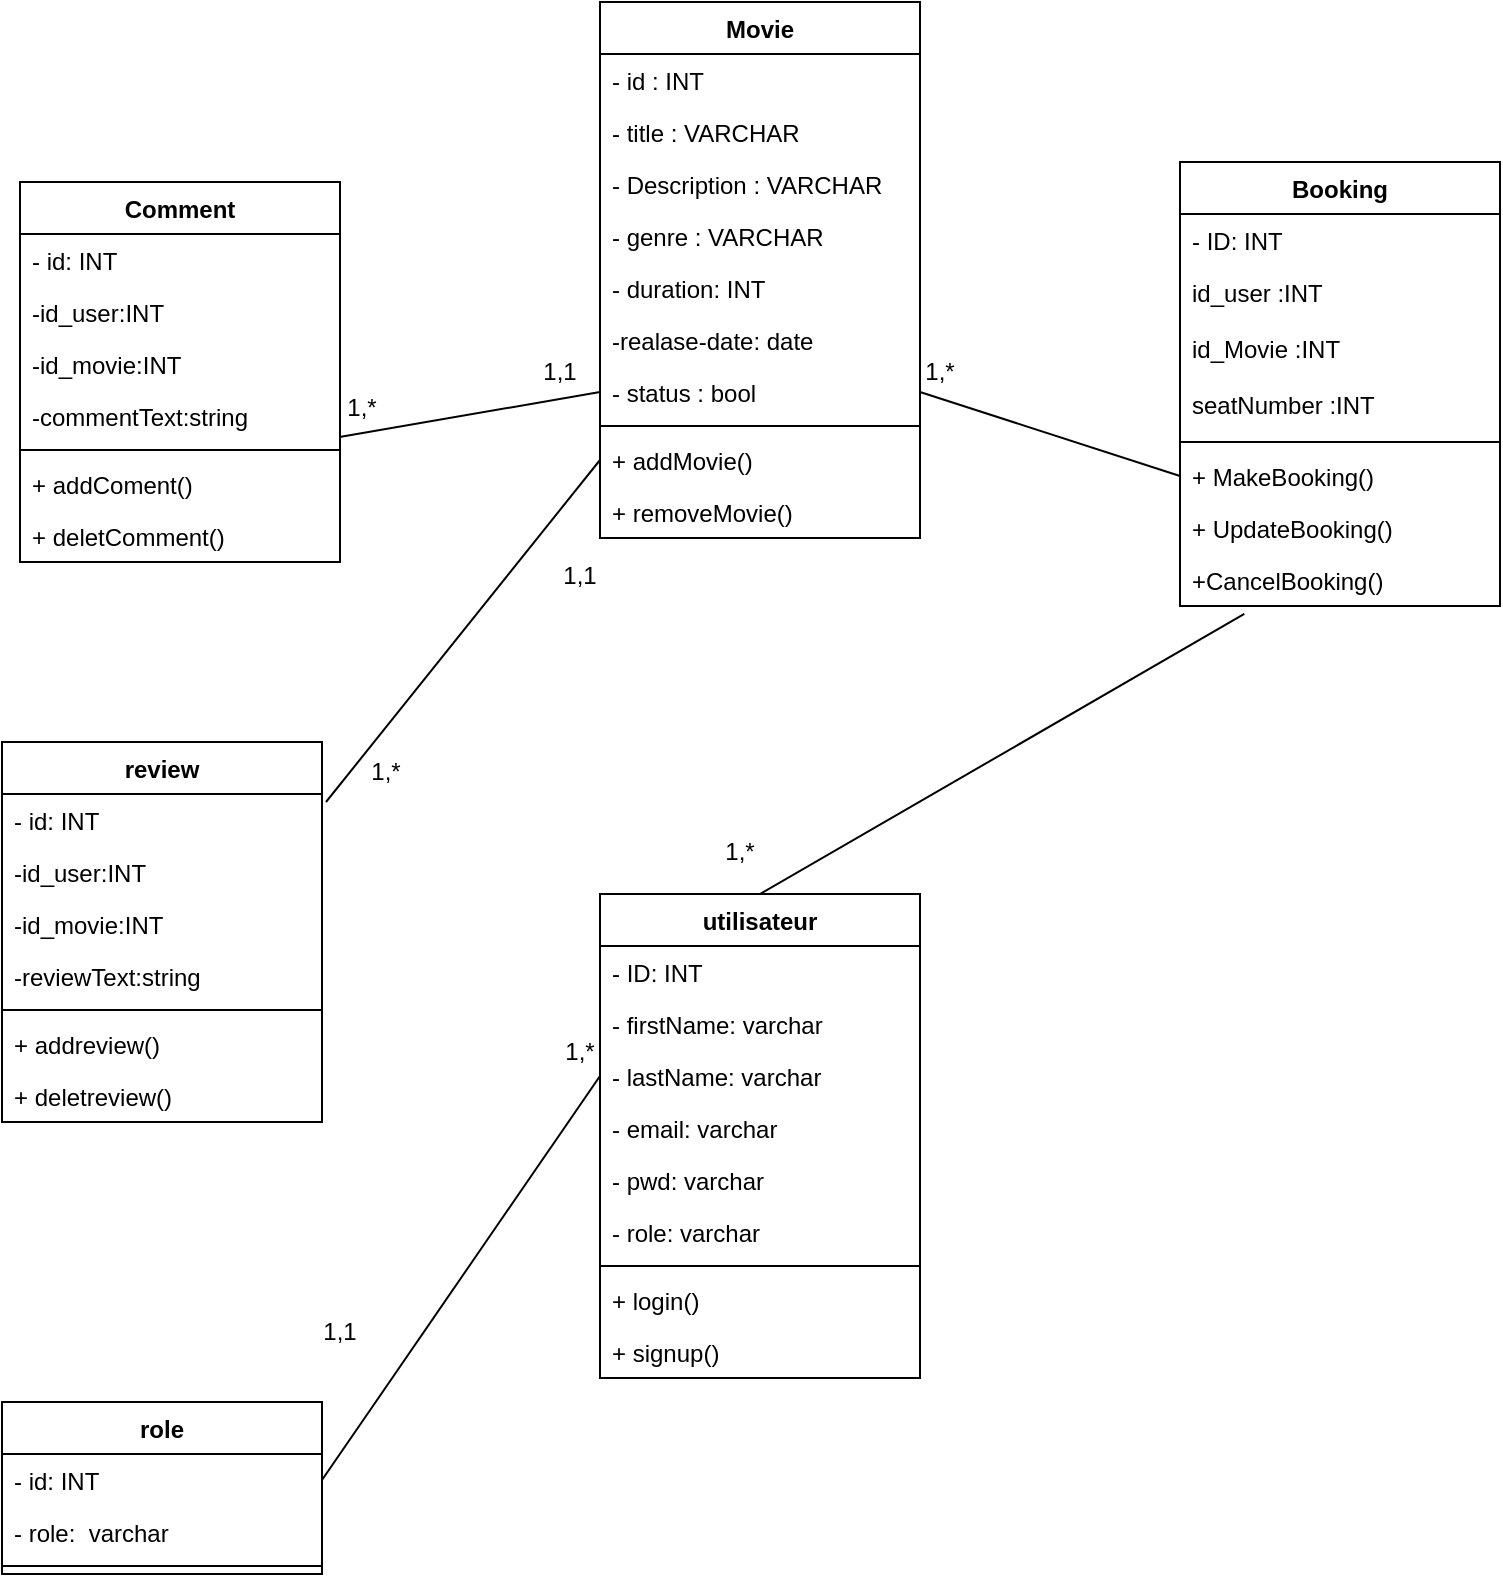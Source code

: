 <mxfile>
    <diagram id="zXjNQNi_2_-xTX7OGzYJ" name="Page-1">
        <mxGraphModel dx="839" dy="619" grid="1" gridSize="10" guides="1" tooltips="1" connect="1" arrows="1" fold="1" page="1" pageScale="1" pageWidth="850" pageHeight="1100" math="0" shadow="0">
            <root>
                <mxCell id="0"/>
                <mxCell id="1" parent="0"/>
                <mxCell id="64" value="utilisateur" style="swimlane;fontStyle=1;align=center;verticalAlign=top;childLayout=stackLayout;horizontal=1;startSize=26;horizontalStack=0;resizeParent=1;resizeParentMax=0;resizeLast=0;collapsible=1;marginBottom=0;" parent="1" vertex="1">
                    <mxGeometry x="310" y="486" width="160" height="242" as="geometry"/>
                </mxCell>
                <mxCell id="65" value="- ID: INT" style="text;strokeColor=none;fillColor=none;align=left;verticalAlign=top;spacingLeft=4;spacingRight=4;overflow=hidden;rotatable=0;points=[[0,0.5],[1,0.5]];portConstraint=eastwest;" parent="64" vertex="1">
                    <mxGeometry y="26" width="160" height="26" as="geometry"/>
                </mxCell>
                <mxCell id="66" value="- firstName: varchar" style="text;strokeColor=none;fillColor=none;align=left;verticalAlign=top;spacingLeft=4;spacingRight=4;overflow=hidden;rotatable=0;points=[[0,0.5],[1,0.5]];portConstraint=eastwest;" parent="64" vertex="1">
                    <mxGeometry y="52" width="160" height="26" as="geometry"/>
                </mxCell>
                <mxCell id="67" value="- lastName: varchar" style="text;strokeColor=none;fillColor=none;align=left;verticalAlign=top;spacingLeft=4;spacingRight=4;overflow=hidden;rotatable=0;points=[[0,0.5],[1,0.5]];portConstraint=eastwest;" parent="64" vertex="1">
                    <mxGeometry y="78" width="160" height="26" as="geometry"/>
                </mxCell>
                <mxCell id="68" value="- email: varchar" style="text;strokeColor=none;fillColor=none;align=left;verticalAlign=top;spacingLeft=4;spacingRight=4;overflow=hidden;rotatable=0;points=[[0,0.5],[1,0.5]];portConstraint=eastwest;" parent="64" vertex="1">
                    <mxGeometry y="104" width="160" height="26" as="geometry"/>
                </mxCell>
                <mxCell id="69" value="- pwd: varchar" style="text;strokeColor=none;fillColor=none;align=left;verticalAlign=top;spacingLeft=4;spacingRight=4;overflow=hidden;rotatable=0;points=[[0,0.5],[1,0.5]];portConstraint=eastwest;" parent="64" vertex="1">
                    <mxGeometry y="130" width="160" height="26" as="geometry"/>
                </mxCell>
                <mxCell id="70" value="- role: varchar" style="text;strokeColor=none;fillColor=none;align=left;verticalAlign=top;spacingLeft=4;spacingRight=4;overflow=hidden;rotatable=0;points=[[0,0.5],[1,0.5]];portConstraint=eastwest;" parent="64" vertex="1">
                    <mxGeometry y="156" width="160" height="26" as="geometry"/>
                </mxCell>
                <mxCell id="71" value="" style="line;strokeWidth=1;fillColor=none;align=left;verticalAlign=middle;spacingTop=-1;spacingLeft=3;spacingRight=3;rotatable=0;labelPosition=right;points=[];portConstraint=eastwest;strokeColor=inherit;" parent="64" vertex="1">
                    <mxGeometry y="182" width="160" height="8" as="geometry"/>
                </mxCell>
                <mxCell id="72" value="+ login()" style="text;strokeColor=none;fillColor=none;align=left;verticalAlign=top;spacingLeft=4;spacingRight=4;overflow=hidden;rotatable=0;points=[[0,0.5],[1,0.5]];portConstraint=eastwest;" parent="64" vertex="1">
                    <mxGeometry y="190" width="160" height="26" as="geometry"/>
                </mxCell>
                <mxCell id="73" value="+ signup()" style="text;strokeColor=none;fillColor=none;align=left;verticalAlign=top;spacingLeft=4;spacingRight=4;overflow=hidden;rotatable=0;points=[[0,0.5],[1,0.5]];portConstraint=eastwest;" parent="64" vertex="1">
                    <mxGeometry y="216" width="160" height="26" as="geometry"/>
                </mxCell>
                <mxCell id="74" value="Movie" style="swimlane;fontStyle=1;align=center;verticalAlign=top;childLayout=stackLayout;horizontal=1;startSize=26;horizontalStack=0;resizeParent=1;resizeParentMax=0;resizeLast=0;collapsible=1;marginBottom=0;" parent="1" vertex="1">
                    <mxGeometry x="310" y="40" width="160" height="268" as="geometry"/>
                </mxCell>
                <mxCell id="75" value="- id : INT" style="text;strokeColor=none;fillColor=none;align=left;verticalAlign=top;spacingLeft=4;spacingRight=4;overflow=hidden;rotatable=0;points=[[0,0.5],[1,0.5]];portConstraint=eastwest;" parent="74" vertex="1">
                    <mxGeometry y="26" width="160" height="26" as="geometry"/>
                </mxCell>
                <mxCell id="76" value="- title : VARCHAR" style="text;strokeColor=none;fillColor=none;align=left;verticalAlign=top;spacingLeft=4;spacingRight=4;overflow=hidden;rotatable=0;points=[[0,0.5],[1,0.5]];portConstraint=eastwest;" parent="74" vertex="1">
                    <mxGeometry y="52" width="160" height="26" as="geometry"/>
                </mxCell>
                <mxCell id="77" value="- Description : VARCHAR" style="text;strokeColor=none;fillColor=none;align=left;verticalAlign=top;spacingLeft=4;spacingRight=4;overflow=hidden;rotatable=0;points=[[0,0.5],[1,0.5]];portConstraint=eastwest;" parent="74" vertex="1">
                    <mxGeometry y="78" width="160" height="26" as="geometry"/>
                </mxCell>
                <mxCell id="78" value="- genre : VARCHAR" style="text;strokeColor=none;fillColor=none;align=left;verticalAlign=top;spacingLeft=4;spacingRight=4;overflow=hidden;rotatable=0;points=[[0,0.5],[1,0.5]];portConstraint=eastwest;" parent="74" vertex="1">
                    <mxGeometry y="104" width="160" height="26" as="geometry"/>
                </mxCell>
                <mxCell id="79" value="- duration: INT" style="text;strokeColor=none;fillColor=none;align=left;verticalAlign=top;spacingLeft=4;spacingRight=4;overflow=hidden;rotatable=0;points=[[0,0.5],[1,0.5]];portConstraint=eastwest;" parent="74" vertex="1">
                    <mxGeometry y="130" width="160" height="26" as="geometry"/>
                </mxCell>
                <mxCell id="80" value="-realase-date: date" style="text;strokeColor=none;fillColor=none;align=left;verticalAlign=top;spacingLeft=4;spacingRight=4;overflow=hidden;rotatable=0;points=[[0,0.5],[1,0.5]];portConstraint=eastwest;" parent="74" vertex="1">
                    <mxGeometry y="156" width="160" height="26" as="geometry"/>
                </mxCell>
                <mxCell id="81" value="- status : bool" style="text;strokeColor=none;fillColor=none;align=left;verticalAlign=top;spacingLeft=4;spacingRight=4;overflow=hidden;rotatable=0;points=[[0,0.5],[1,0.5]];portConstraint=eastwest;" parent="74" vertex="1">
                    <mxGeometry y="182" width="160" height="26" as="geometry"/>
                </mxCell>
                <mxCell id="82" value="" style="line;strokeWidth=1;fillColor=none;align=left;verticalAlign=middle;spacingTop=-1;spacingLeft=3;spacingRight=3;rotatable=0;labelPosition=right;points=[];portConstraint=eastwest;strokeColor=inherit;" parent="74" vertex="1">
                    <mxGeometry y="208" width="160" height="8" as="geometry"/>
                </mxCell>
                <mxCell id="83" value="+ addMovie()" style="text;strokeColor=none;fillColor=none;align=left;verticalAlign=top;spacingLeft=4;spacingRight=4;overflow=hidden;rotatable=0;points=[[0,0.5],[1,0.5]];portConstraint=eastwest;" parent="74" vertex="1">
                    <mxGeometry y="216" width="160" height="26" as="geometry"/>
                </mxCell>
                <mxCell id="84" value="+ removeMovie()" style="text;strokeColor=none;fillColor=none;align=left;verticalAlign=top;spacingLeft=4;spacingRight=4;overflow=hidden;rotatable=0;points=[[0,0.5],[1,0.5]];portConstraint=eastwest;" parent="74" vertex="1">
                    <mxGeometry y="242" width="160" height="26" as="geometry"/>
                </mxCell>
                <mxCell id="85" value="Booking" style="swimlane;fontStyle=1;align=center;verticalAlign=top;childLayout=stackLayout;horizontal=1;startSize=26;horizontalStack=0;resizeParent=1;resizeParentMax=0;resizeLast=0;collapsible=1;marginBottom=0;" parent="1" vertex="1">
                    <mxGeometry x="600" y="120" width="160" height="222" as="geometry"/>
                </mxCell>
                <mxCell id="86" value="- ID: INT" style="text;strokeColor=none;fillColor=none;align=left;verticalAlign=top;spacingLeft=4;spacingRight=4;overflow=hidden;rotatable=0;points=[[0,0.5],[1,0.5]];portConstraint=eastwest;" parent="85" vertex="1">
                    <mxGeometry y="26" width="160" height="26" as="geometry"/>
                </mxCell>
                <mxCell id="87" value="id_user :INT" style="text;strokeColor=none;fillColor=none;align=left;verticalAlign=top;spacingLeft=4;spacingRight=4;overflow=hidden;rotatable=0;points=[[0,0.5],[1,0.5]];portConstraint=eastwest;" parent="85" vertex="1">
                    <mxGeometry y="52" width="160" height="28" as="geometry"/>
                </mxCell>
                <mxCell id="88" value="id_Movie :INT" style="text;strokeColor=none;fillColor=none;align=left;verticalAlign=top;spacingLeft=4;spacingRight=4;overflow=hidden;rotatable=0;points=[[0,0.5],[1,0.5]];portConstraint=eastwest;" parent="85" vertex="1">
                    <mxGeometry y="80" width="160" height="28" as="geometry"/>
                </mxCell>
                <mxCell id="89" value="seatNumber :INT" style="text;strokeColor=none;fillColor=none;align=left;verticalAlign=top;spacingLeft=4;spacingRight=4;overflow=hidden;rotatable=0;points=[[0,0.5],[1,0.5]];portConstraint=eastwest;" parent="85" vertex="1">
                    <mxGeometry y="108" width="160" height="28" as="geometry"/>
                </mxCell>
                <mxCell id="90" value="" style="line;strokeWidth=1;fillColor=none;align=left;verticalAlign=middle;spacingTop=-1;spacingLeft=3;spacingRight=3;rotatable=0;labelPosition=right;points=[];portConstraint=eastwest;strokeColor=inherit;" parent="85" vertex="1">
                    <mxGeometry y="136" width="160" height="8" as="geometry"/>
                </mxCell>
                <mxCell id="91" value="+ MakeBooking()" style="text;strokeColor=none;fillColor=none;align=left;verticalAlign=top;spacingLeft=4;spacingRight=4;overflow=hidden;rotatable=0;points=[[0,0.5],[1,0.5]];portConstraint=eastwest;" parent="85" vertex="1">
                    <mxGeometry y="144" width="160" height="26" as="geometry"/>
                </mxCell>
                <mxCell id="92" value="+ UpdateBooking()" style="text;strokeColor=none;fillColor=none;align=left;verticalAlign=top;spacingLeft=4;spacingRight=4;overflow=hidden;rotatable=0;points=[[0,0.5],[1,0.5]];portConstraint=eastwest;" parent="85" vertex="1">
                    <mxGeometry y="170" width="160" height="26" as="geometry"/>
                </mxCell>
                <mxCell id="93" value="+CancelBooking()" style="text;strokeColor=none;fillColor=none;align=left;verticalAlign=top;spacingLeft=4;spacingRight=4;overflow=hidden;rotatable=0;points=[[0,0.5],[1,0.5]];portConstraint=eastwest;" parent="85" vertex="1">
                    <mxGeometry y="196" width="160" height="26" as="geometry"/>
                </mxCell>
                <mxCell id="94" value="role" style="swimlane;fontStyle=1;align=center;verticalAlign=top;childLayout=stackLayout;horizontal=1;startSize=26;horizontalStack=0;resizeParent=1;resizeParentMax=0;resizeLast=0;collapsible=1;marginBottom=0;" parent="1" vertex="1">
                    <mxGeometry x="11" y="740" width="160" height="86" as="geometry"/>
                </mxCell>
                <mxCell id="95" value="- id: INT" style="text;strokeColor=none;fillColor=none;align=left;verticalAlign=top;spacingLeft=4;spacingRight=4;overflow=hidden;rotatable=0;points=[[0,0.5],[1,0.5]];portConstraint=eastwest;" parent="94" vertex="1">
                    <mxGeometry y="26" width="160" height="26" as="geometry"/>
                </mxCell>
                <mxCell id="96" value="- role:  varchar" style="text;strokeColor=none;fillColor=none;align=left;verticalAlign=top;spacingLeft=4;spacingRight=4;overflow=hidden;rotatable=0;points=[[0,0.5],[1,0.5]];portConstraint=eastwest;" parent="94" vertex="1">
                    <mxGeometry y="52" width="160" height="26" as="geometry"/>
                </mxCell>
                <mxCell id="97" value="" style="line;strokeWidth=1;fillColor=none;align=left;verticalAlign=middle;spacingTop=-1;spacingLeft=3;spacingRight=3;rotatable=0;labelPosition=right;points=[];portConstraint=eastwest;strokeColor=inherit;" parent="94" vertex="1">
                    <mxGeometry y="78" width="160" height="8" as="geometry"/>
                </mxCell>
                <mxCell id="98" value="Comment" style="swimlane;fontStyle=1;align=center;verticalAlign=top;childLayout=stackLayout;horizontal=1;startSize=26;horizontalStack=0;resizeParent=1;resizeParentMax=0;resizeLast=0;collapsible=1;marginBottom=0;" parent="1" vertex="1">
                    <mxGeometry x="20" y="130" width="160" height="190" as="geometry"/>
                </mxCell>
                <mxCell id="99" value="- id: INT" style="text;strokeColor=none;fillColor=none;align=left;verticalAlign=top;spacingLeft=4;spacingRight=4;overflow=hidden;rotatable=0;points=[[0,0.5],[1,0.5]];portConstraint=eastwest;" parent="98" vertex="1">
                    <mxGeometry y="26" width="160" height="26" as="geometry"/>
                </mxCell>
                <mxCell id="100" value="-id_user:INT" style="text;strokeColor=none;fillColor=none;align=left;verticalAlign=top;spacingLeft=4;spacingRight=4;overflow=hidden;rotatable=0;points=[[0,0.5],[1,0.5]];portConstraint=eastwest;" parent="98" vertex="1">
                    <mxGeometry y="52" width="160" height="26" as="geometry"/>
                </mxCell>
                <mxCell id="101" value="-id_movie:INT" style="text;strokeColor=none;fillColor=none;align=left;verticalAlign=top;spacingLeft=4;spacingRight=4;overflow=hidden;rotatable=0;points=[[0,0.5],[1,0.5]];portConstraint=eastwest;" parent="98" vertex="1">
                    <mxGeometry y="78" width="160" height="26" as="geometry"/>
                </mxCell>
                <mxCell id="102" value="-commentText:string" style="text;strokeColor=none;fillColor=none;align=left;verticalAlign=top;spacingLeft=4;spacingRight=4;overflow=hidden;rotatable=0;points=[[0,0.5],[1,0.5]];portConstraint=eastwest;" parent="98" vertex="1">
                    <mxGeometry y="104" width="160" height="26" as="geometry"/>
                </mxCell>
                <mxCell id="103" value="" style="line;strokeWidth=1;fillColor=none;align=left;verticalAlign=middle;spacingTop=-1;spacingLeft=3;spacingRight=3;rotatable=0;labelPosition=right;points=[];portConstraint=eastwest;strokeColor=inherit;" parent="98" vertex="1">
                    <mxGeometry y="130" width="160" height="8" as="geometry"/>
                </mxCell>
                <mxCell id="104" value="+ addComent()" style="text;strokeColor=none;fillColor=none;align=left;verticalAlign=top;spacingLeft=4;spacingRight=4;overflow=hidden;rotatable=0;points=[[0,0.5],[1,0.5]];portConstraint=eastwest;" parent="98" vertex="1">
                    <mxGeometry y="138" width="160" height="26" as="geometry"/>
                </mxCell>
                <mxCell id="105" value="+ deletComment()" style="text;strokeColor=none;fillColor=none;align=left;verticalAlign=top;spacingLeft=4;spacingRight=4;overflow=hidden;rotatable=0;points=[[0,0.5],[1,0.5]];portConstraint=eastwest;" parent="98" vertex="1">
                    <mxGeometry y="164" width="160" height="26" as="geometry"/>
                </mxCell>
                <mxCell id="106" value="" style="endArrow=none;html=1;exitX=1;exitY=0.5;exitDx=0;exitDy=0;entryX=0;entryY=0.5;entryDx=0;entryDy=0;" parent="1" source="95" target="67" edge="1">
                    <mxGeometry width="50" height="50" relative="1" as="geometry">
                        <mxPoint x="300" y="450" as="sourcePoint"/>
                        <mxPoint x="350" y="400" as="targetPoint"/>
                    </mxGeometry>
                </mxCell>
                <mxCell id="107" value="" style="endArrow=none;html=1;entryX=0.201;entryY=1.153;entryDx=0;entryDy=0;exitX=0.5;exitY=0;exitDx=0;exitDy=0;entryPerimeter=0;" parent="1" source="64" edge="1" target="93">
                    <mxGeometry width="50" height="50" relative="1" as="geometry">
                        <mxPoint x="300" y="450" as="sourcePoint"/>
                        <mxPoint x="393.2" y="334.104" as="targetPoint"/>
                    </mxGeometry>
                </mxCell>
                <mxCell id="108" value="" style="endArrow=none;html=1;entryX=0;entryY=0.5;entryDx=0;entryDy=0;exitX=0.313;exitY=0.985;exitDx=0;exitDy=0;exitPerimeter=0;" parent="1" source="116" target="81" edge="1">
                    <mxGeometry width="50" height="50" relative="1" as="geometry">
                        <mxPoint x="220" y="450" as="sourcePoint"/>
                        <mxPoint x="270" y="400" as="targetPoint"/>
                    </mxGeometry>
                </mxCell>
                <mxCell id="109" value="" style="endArrow=none;html=1;entryX=0;entryY=0.5;entryDx=0;entryDy=0;exitX=1;exitY=0.5;exitDx=0;exitDy=0;" parent="1" source="81" target="91" edge="1">
                    <mxGeometry width="50" height="50" relative="1" as="geometry">
                        <mxPoint x="540" y="450" as="sourcePoint"/>
                        <mxPoint x="590" y="400" as="targetPoint"/>
                    </mxGeometry>
                </mxCell>
                <mxCell id="110" value="1,1" style="text;html=1;strokeColor=none;fillColor=none;align=center;verticalAlign=middle;whiteSpace=wrap;rounded=0;" parent="1" vertex="1">
                    <mxGeometry x="150" y="690" width="60" height="30" as="geometry"/>
                </mxCell>
                <mxCell id="111" value="1,*" style="text;html=1;strokeColor=none;fillColor=none;align=center;verticalAlign=middle;whiteSpace=wrap;rounded=0;" parent="1" vertex="1">
                    <mxGeometry x="270" y="550" width="60" height="30" as="geometry"/>
                </mxCell>
                <mxCell id="114" value="1,*" style="text;html=1;strokeColor=none;fillColor=none;align=center;verticalAlign=middle;whiteSpace=wrap;rounded=0;" parent="1" vertex="1">
                    <mxGeometry x="350" y="450" width="60" height="30" as="geometry"/>
                </mxCell>
                <mxCell id="115" value="1,1" style="text;html=1;strokeColor=none;fillColor=none;align=center;verticalAlign=middle;whiteSpace=wrap;rounded=0;" parent="1" vertex="1">
                    <mxGeometry x="260" y="210" width="60" height="30" as="geometry"/>
                </mxCell>
                <mxCell id="116" value="1,*" style="text;html=1;strokeColor=none;fillColor=none;align=center;verticalAlign=middle;whiteSpace=wrap;rounded=0;" parent="1" vertex="1">
                    <mxGeometry x="161" y="228" width="60" height="30" as="geometry"/>
                </mxCell>
                <mxCell id="117" value="1,*" style="text;html=1;strokeColor=none;fillColor=none;align=center;verticalAlign=middle;whiteSpace=wrap;rounded=0;" parent="1" vertex="1">
                    <mxGeometry x="450" y="210" width="60" height="30" as="geometry"/>
                </mxCell>
                <mxCell id="118" value="review" style="swimlane;fontStyle=1;align=center;verticalAlign=top;childLayout=stackLayout;horizontal=1;startSize=26;horizontalStack=0;resizeParent=1;resizeParentMax=0;resizeLast=0;collapsible=1;marginBottom=0;" parent="1" vertex="1">
                    <mxGeometry x="11" y="410" width="160" height="190" as="geometry"/>
                </mxCell>
                <mxCell id="119" value="- id: INT" style="text;strokeColor=none;fillColor=none;align=left;verticalAlign=top;spacingLeft=4;spacingRight=4;overflow=hidden;rotatable=0;points=[[0,0.5],[1,0.5]];portConstraint=eastwest;" parent="118" vertex="1">
                    <mxGeometry y="26" width="160" height="26" as="geometry"/>
                </mxCell>
                <mxCell id="120" value="-id_user:INT" style="text;strokeColor=none;fillColor=none;align=left;verticalAlign=top;spacingLeft=4;spacingRight=4;overflow=hidden;rotatable=0;points=[[0,0.5],[1,0.5]];portConstraint=eastwest;" parent="118" vertex="1">
                    <mxGeometry y="52" width="160" height="26" as="geometry"/>
                </mxCell>
                <mxCell id="121" value="-id_movie:INT" style="text;strokeColor=none;fillColor=none;align=left;verticalAlign=top;spacingLeft=4;spacingRight=4;overflow=hidden;rotatable=0;points=[[0,0.5],[1,0.5]];portConstraint=eastwest;" parent="118" vertex="1">
                    <mxGeometry y="78" width="160" height="26" as="geometry"/>
                </mxCell>
                <mxCell id="122" value="-reviewText:string" style="text;strokeColor=none;fillColor=none;align=left;verticalAlign=top;spacingLeft=4;spacingRight=4;overflow=hidden;rotatable=0;points=[[0,0.5],[1,0.5]];portConstraint=eastwest;" parent="118" vertex="1">
                    <mxGeometry y="104" width="160" height="26" as="geometry"/>
                </mxCell>
                <mxCell id="123" value="" style="line;strokeWidth=1;fillColor=none;align=left;verticalAlign=middle;spacingTop=-1;spacingLeft=3;spacingRight=3;rotatable=0;labelPosition=right;points=[];portConstraint=eastwest;strokeColor=inherit;" parent="118" vertex="1">
                    <mxGeometry y="130" width="160" height="8" as="geometry"/>
                </mxCell>
                <mxCell id="124" value="+ addreview()" style="text;strokeColor=none;fillColor=none;align=left;verticalAlign=top;spacingLeft=4;spacingRight=4;overflow=hidden;rotatable=0;points=[[0,0.5],[1,0.5]];portConstraint=eastwest;" parent="118" vertex="1">
                    <mxGeometry y="138" width="160" height="26" as="geometry"/>
                </mxCell>
                <mxCell id="125" value="+ deletreview()" style="text;strokeColor=none;fillColor=none;align=left;verticalAlign=top;spacingLeft=4;spacingRight=4;overflow=hidden;rotatable=0;points=[[0,0.5],[1,0.5]];portConstraint=eastwest;" parent="118" vertex="1">
                    <mxGeometry y="164" width="160" height="26" as="geometry"/>
                </mxCell>
                <mxCell id="126" value="" style="endArrow=none;html=1;entryX=0;entryY=0.5;entryDx=0;entryDy=0;exitX=0;exitY=1;exitDx=0;exitDy=0;" parent="1" source="128" target="83" edge="1">
                    <mxGeometry width="50" height="50" relative="1" as="geometry">
                        <mxPoint x="180" y="403" as="sourcePoint"/>
                        <mxPoint x="315" y="380" as="targetPoint"/>
                    </mxGeometry>
                </mxCell>
                <mxCell id="127" value="1,1" style="text;html=1;strokeColor=none;fillColor=none;align=center;verticalAlign=middle;whiteSpace=wrap;rounded=0;" parent="1" vertex="1">
                    <mxGeometry x="270" y="312" width="60" height="30" as="geometry"/>
                </mxCell>
                <mxCell id="128" value="1,*" style="text;html=1;strokeColor=none;fillColor=none;align=center;verticalAlign=middle;whiteSpace=wrap;rounded=0;" parent="1" vertex="1">
                    <mxGeometry x="173" y="410" width="60" height="30" as="geometry"/>
                </mxCell>
            </root>
        </mxGraphModel>
    </diagram>
</mxfile>